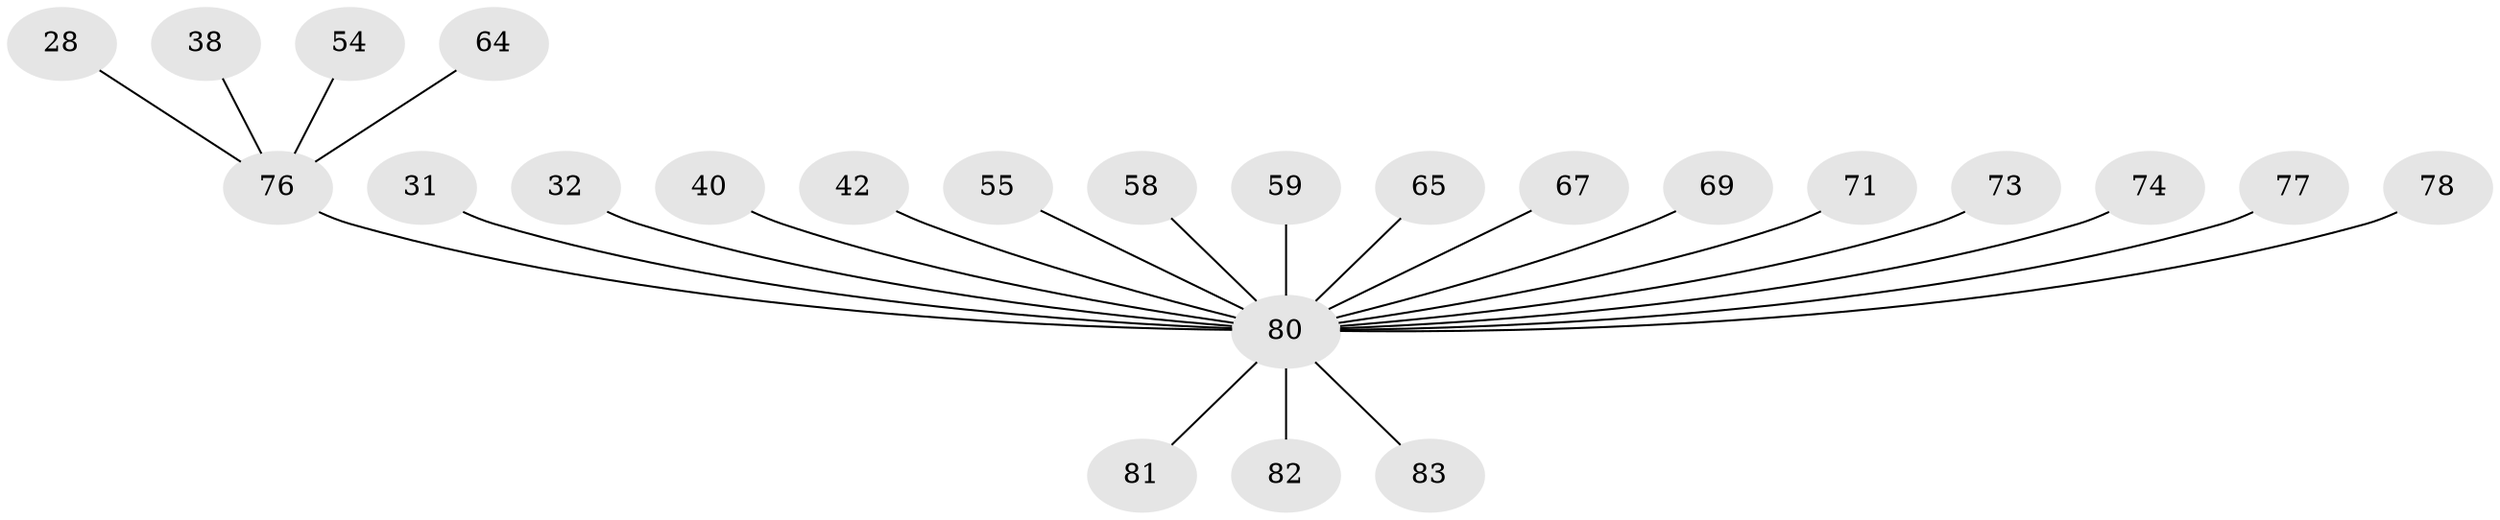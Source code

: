 // original degree distribution, {8: 0.012048192771084338, 5: 0.060240963855421686, 3: 0.13253012048192772, 1: 0.4578313253012048, 4: 0.08433734939759036, 2: 0.25301204819277107}
// Generated by graph-tools (version 1.1) at 2025/45/03/04/25 21:45:30]
// undirected, 24 vertices, 23 edges
graph export_dot {
graph [start="1"]
  node [color=gray90,style=filled];
  28;
  31;
  32;
  38;
  40 [super="+15"];
  42;
  54 [super="+51"];
  55 [super="+52"];
  58 [super="+57"];
  59 [super="+6"];
  64;
  65 [super="+62"];
  67;
  69;
  71;
  73;
  74;
  76 [super="+41"];
  77;
  78 [super="+46"];
  80 [super="+72+70+79+13+16+18+27"];
  81 [super="+75"];
  82;
  83;
  28 -- 76;
  31 -- 80;
  32 -- 80;
  38 -- 76;
  40 -- 80;
  42 -- 80;
  54 -- 76;
  55 -- 80;
  58 -- 80;
  59 -- 80 [weight=4];
  64 -- 76;
  65 -- 80;
  67 -- 80;
  69 -- 80;
  71 -- 80;
  73 -- 80;
  74 -- 80;
  76 -- 80 [weight=3];
  77 -- 80;
  78 -- 80;
  80 -- 83;
  80 -- 82;
  80 -- 81;
}
